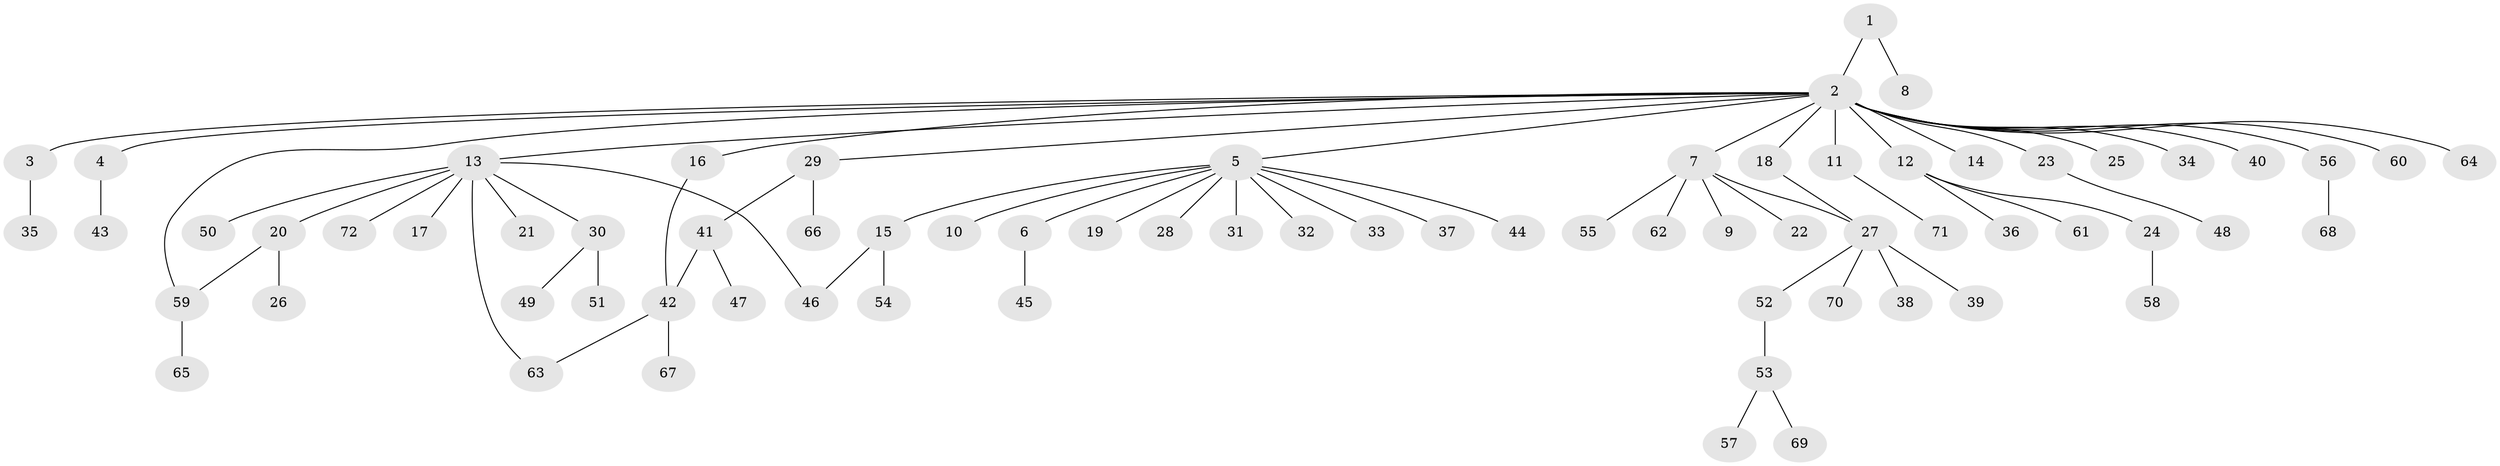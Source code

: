 // coarse degree distribution, {1: 0.6964285714285714, 19: 0.017857142857142856, 2: 0.10714285714285714, 11: 0.017857142857142856, 5: 0.017857142857142856, 3: 0.07142857142857142, 8: 0.017857142857142856, 6: 0.017857142857142856, 4: 0.03571428571428571}
// Generated by graph-tools (version 1.1) at 2025/41/03/06/25 10:41:50]
// undirected, 72 vertices, 76 edges
graph export_dot {
graph [start="1"]
  node [color=gray90,style=filled];
  1;
  2;
  3;
  4;
  5;
  6;
  7;
  8;
  9;
  10;
  11;
  12;
  13;
  14;
  15;
  16;
  17;
  18;
  19;
  20;
  21;
  22;
  23;
  24;
  25;
  26;
  27;
  28;
  29;
  30;
  31;
  32;
  33;
  34;
  35;
  36;
  37;
  38;
  39;
  40;
  41;
  42;
  43;
  44;
  45;
  46;
  47;
  48;
  49;
  50;
  51;
  52;
  53;
  54;
  55;
  56;
  57;
  58;
  59;
  60;
  61;
  62;
  63;
  64;
  65;
  66;
  67;
  68;
  69;
  70;
  71;
  72;
  1 -- 2;
  1 -- 8;
  2 -- 3;
  2 -- 4;
  2 -- 5;
  2 -- 7;
  2 -- 11;
  2 -- 12;
  2 -- 13;
  2 -- 14;
  2 -- 16;
  2 -- 18;
  2 -- 23;
  2 -- 25;
  2 -- 29;
  2 -- 34;
  2 -- 40;
  2 -- 56;
  2 -- 59;
  2 -- 60;
  2 -- 64;
  3 -- 35;
  4 -- 43;
  5 -- 6;
  5 -- 10;
  5 -- 15;
  5 -- 19;
  5 -- 28;
  5 -- 31;
  5 -- 32;
  5 -- 33;
  5 -- 37;
  5 -- 44;
  6 -- 45;
  7 -- 9;
  7 -- 22;
  7 -- 27;
  7 -- 55;
  7 -- 62;
  11 -- 71;
  12 -- 24;
  12 -- 36;
  12 -- 61;
  13 -- 17;
  13 -- 20;
  13 -- 21;
  13 -- 30;
  13 -- 46;
  13 -- 50;
  13 -- 63;
  13 -- 72;
  15 -- 46;
  15 -- 54;
  16 -- 42;
  18 -- 27;
  20 -- 26;
  20 -- 59;
  23 -- 48;
  24 -- 58;
  27 -- 38;
  27 -- 39;
  27 -- 52;
  27 -- 70;
  29 -- 41;
  29 -- 66;
  30 -- 49;
  30 -- 51;
  41 -- 42;
  41 -- 47;
  42 -- 63;
  42 -- 67;
  52 -- 53;
  53 -- 57;
  53 -- 69;
  56 -- 68;
  59 -- 65;
}
